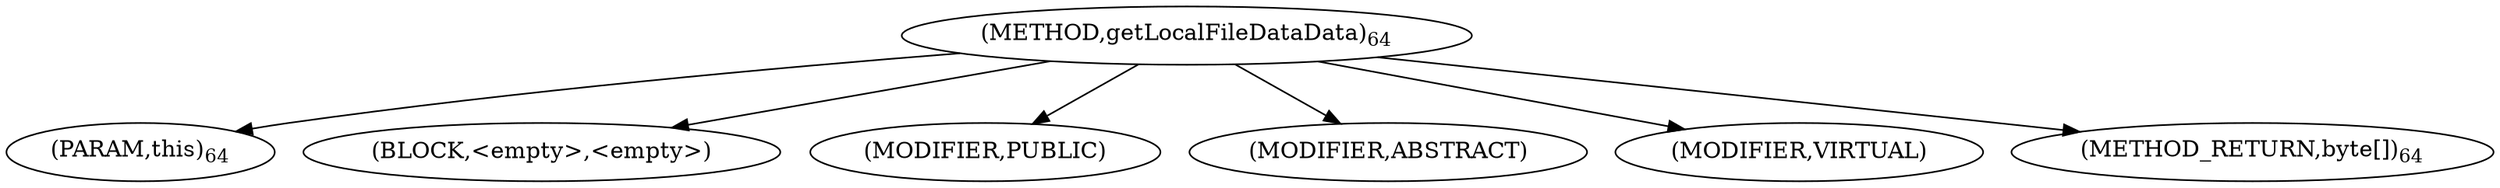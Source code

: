 digraph "getLocalFileDataData" {  
"32" [label = <(METHOD,getLocalFileDataData)<SUB>64</SUB>> ]
"33" [label = <(PARAM,this)<SUB>64</SUB>> ]
"34" [label = <(BLOCK,&lt;empty&gt;,&lt;empty&gt;)> ]
"35" [label = <(MODIFIER,PUBLIC)> ]
"36" [label = <(MODIFIER,ABSTRACT)> ]
"37" [label = <(MODIFIER,VIRTUAL)> ]
"38" [label = <(METHOD_RETURN,byte[])<SUB>64</SUB>> ]
  "32" -> "33" 
  "32" -> "34" 
  "32" -> "35" 
  "32" -> "36" 
  "32" -> "37" 
  "32" -> "38" 
}
